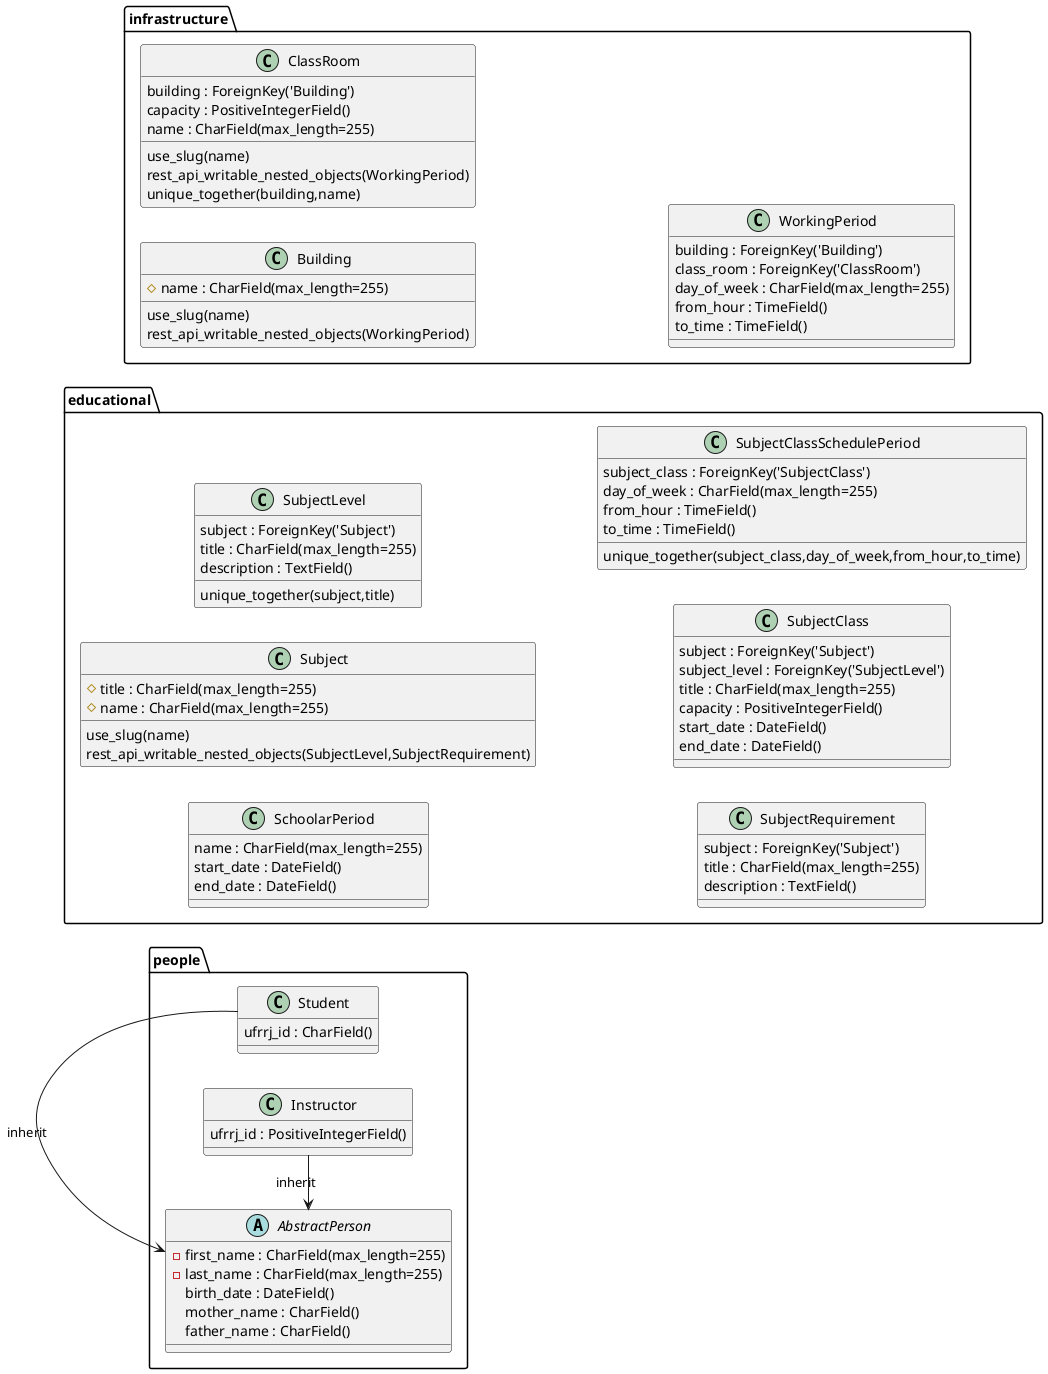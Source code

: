 @startuml
left to right direction
package people {
    abstract class AbstractPerson {
        {field} -first_name : CharField(max_length=255)
        {field} -last_name : CharField(max_length=255)
        {field} birth_date : DateField()
        {field} mother_name : CharField()
        {field} father_name : CharField()
    }

    class Student {
        {field} ufrrj_id : CharField()
    }
    AbstractPerson <- Student : inherit

    class Instructor {
        {field} ufrrj_id : PositiveIntegerField()
    }
    AbstractPerson <- Instructor : inherit
}
package educational {
    class SchoolarPeriod {
        {field} name : CharField(max_length=255)
        {field} start_date : DateField()
        {field} end_date : DateField()
    }
    class Subject {
        {field} #title : CharField(max_length=255)
        {field} #name : CharField(max_length=255)

        use_slug(name)
        rest_api_writable_nested_objects(SubjectLevel,SubjectRequirement)
    }
    class SubjectLevel {
        {field} subject : ForeignKey('Subject')
        {field} title : CharField(max_length=255)
        {field} description : TextField()
        
        unique_together(subject,title)
    }
    class SubjectRequirement {
        {field} subject : ForeignKey('Subject')
        {field} title : CharField(max_length=255)
        {field} description : TextField()
    }
    class SubjectClass {
        {field} subject : ForeignKey('Subject')
        {field} subject_level : ForeignKey('SubjectLevel')
        {field} title : CharField(max_length=255)
        {field} capacity : PositiveIntegerField()
        {field} start_date : DateField()
        {field} end_date : DateField()
    }
    class SubjectClassSchedulePeriod {
        {field} subject_class : ForeignKey('SubjectClass')
        {field} day_of_week : CharField(max_length=255)
        {field} from_hour : TimeField()
        {field} to_time : TimeField()
        
        unique_together(subject_class,day_of_week,from_hour,to_time) 
    }
}
package infrastructure {
    class Building{
        {field} #name : CharField(max_length=255)
        
        use_slug(name)
        rest_api_writable_nested_objects(WorkingPeriod)
    }
    class ClassRoom {
        {field} building : ForeignKey('Building')
        {field} capacity : PositiveIntegerField()
        {field} name : CharField(max_length=255)

        use_slug(name)
        rest_api_writable_nested_objects(WorkingPeriod)
        unique_together(building,name)
    }
    class WorkingPeriod  {
        {field} building : ForeignKey('Building')
        {field} class_room : ForeignKey('ClassRoom')
        {field} day_of_week : CharField(max_length=255)
        {field} from_hour : TimeField()
        {field} to_time : TimeField()
    }
}
@enduml